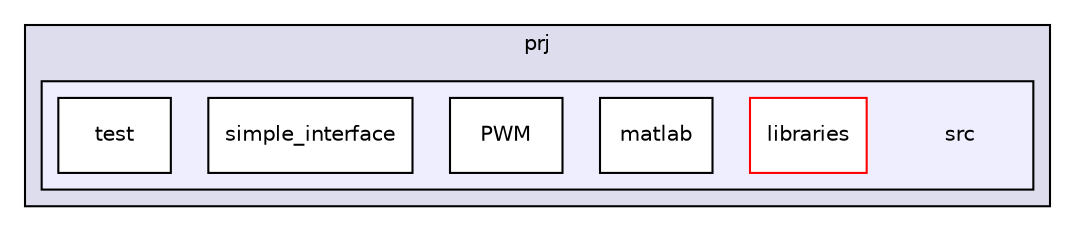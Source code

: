 digraph "src" {
  compound=true
  node [ fontsize="10", fontname="Helvetica"];
  edge [ labelfontsize="10", labelfontname="Helvetica"];
  subgraph clusterdir_2b5e8aa9ef8a5ad5c44c7f4af26a8e7d {
    graph [ bgcolor="#ddddee", pencolor="black", label="prj" fontname="Helvetica", fontsize="10", URL="dir_2b5e8aa9ef8a5ad5c44c7f4af26a8e7d.html"]
  subgraph clusterdir_d5ef0c089e55ecb162d8f5d61924357f {
    graph [ bgcolor="#eeeeff", pencolor="black", label="" URL="dir_d5ef0c089e55ecb162d8f5d61924357f.html"];
    dir_d5ef0c089e55ecb162d8f5d61924357f [shape=plaintext label="src"];
    dir_a9e78a336a9656b8f8305fb90a86fdcf [shape=box label="libraries" color="red" fillcolor="white" style="filled" URL="dir_a9e78a336a9656b8f8305fb90a86fdcf.html"];
    dir_1891f8217c0d294ddff641c9e0b96bb8 [shape=box label="matlab" color="black" fillcolor="white" style="filled" URL="dir_1891f8217c0d294ddff641c9e0b96bb8.html"];
    dir_c55a49d424706a0e2abe19240eb71553 [shape=box label="PWM" color="black" fillcolor="white" style="filled" URL="dir_c55a49d424706a0e2abe19240eb71553.html"];
    dir_44974a8bb613e97b1514aec75d164dfa [shape=box label="simple_interface" color="black" fillcolor="white" style="filled" URL="dir_44974a8bb613e97b1514aec75d164dfa.html"];
    dir_fed9e59d5094473f4b7027d363d7305e [shape=box label="test" color="black" fillcolor="white" style="filled" URL="dir_fed9e59d5094473f4b7027d363d7305e.html"];
  }
  }
}

